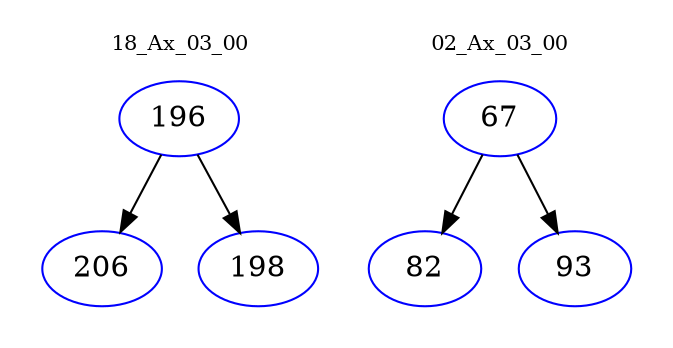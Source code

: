 digraph{
subgraph cluster_0 {
color = white
label = "18_Ax_03_00";
fontsize=10;
T0_196 [label="196", color="blue"]
T0_196 -> T0_206 [color="black"]
T0_206 [label="206", color="blue"]
T0_196 -> T0_198 [color="black"]
T0_198 [label="198", color="blue"]
}
subgraph cluster_1 {
color = white
label = "02_Ax_03_00";
fontsize=10;
T1_67 [label="67", color="blue"]
T1_67 -> T1_82 [color="black"]
T1_82 [label="82", color="blue"]
T1_67 -> T1_93 [color="black"]
T1_93 [label="93", color="blue"]
}
}
